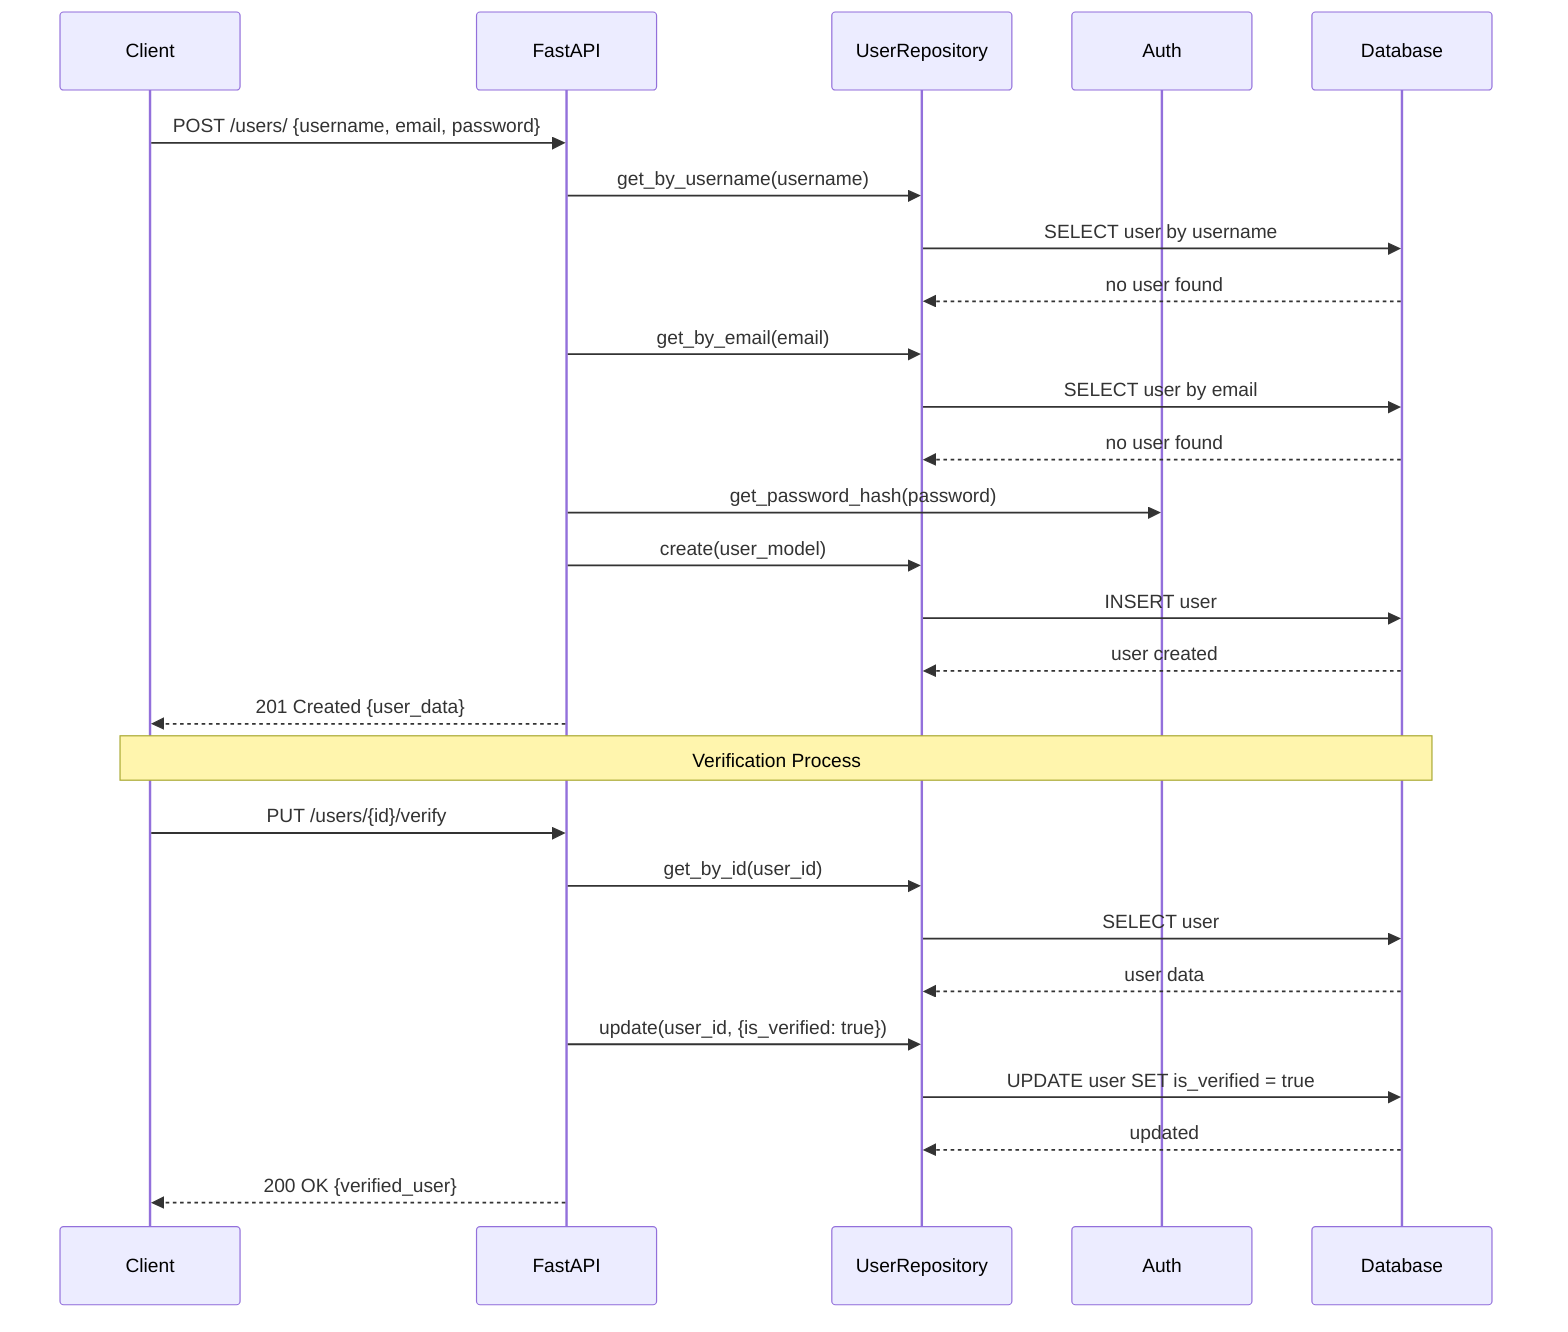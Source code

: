 sequenceDiagram
    participant C as Client
    participant F as FastAPI
    participant U as UserRepository
    participant A as Auth
    participant D as Database

    C->>F: POST /users/ {username, email, password}
    F->>U: get_by_username(username)
    U->>D: SELECT user by username
    D-->>U: no user found
    F->>U: get_by_email(email)
    U->>D: SELECT user by email
    D-->>U: no user found
    F->>A: get_password_hash(password)
    F->>U: create(user_model)
    U->>D: INSERT user
    D-->>U: user created
    F-->>C: 201 Created {user_data}

    Note over C,D: Verification Process

    C->>F: PUT /users/{id}/verify
    F->>U: get_by_id(user_id)
    U->>D: SELECT user
    D-->>U: user data
    F->>U: update(user_id, {is_verified: true})
    U->>D: UPDATE user SET is_verified = true
    D-->>U: updated
    F-->>C: 200 OK {verified_user}